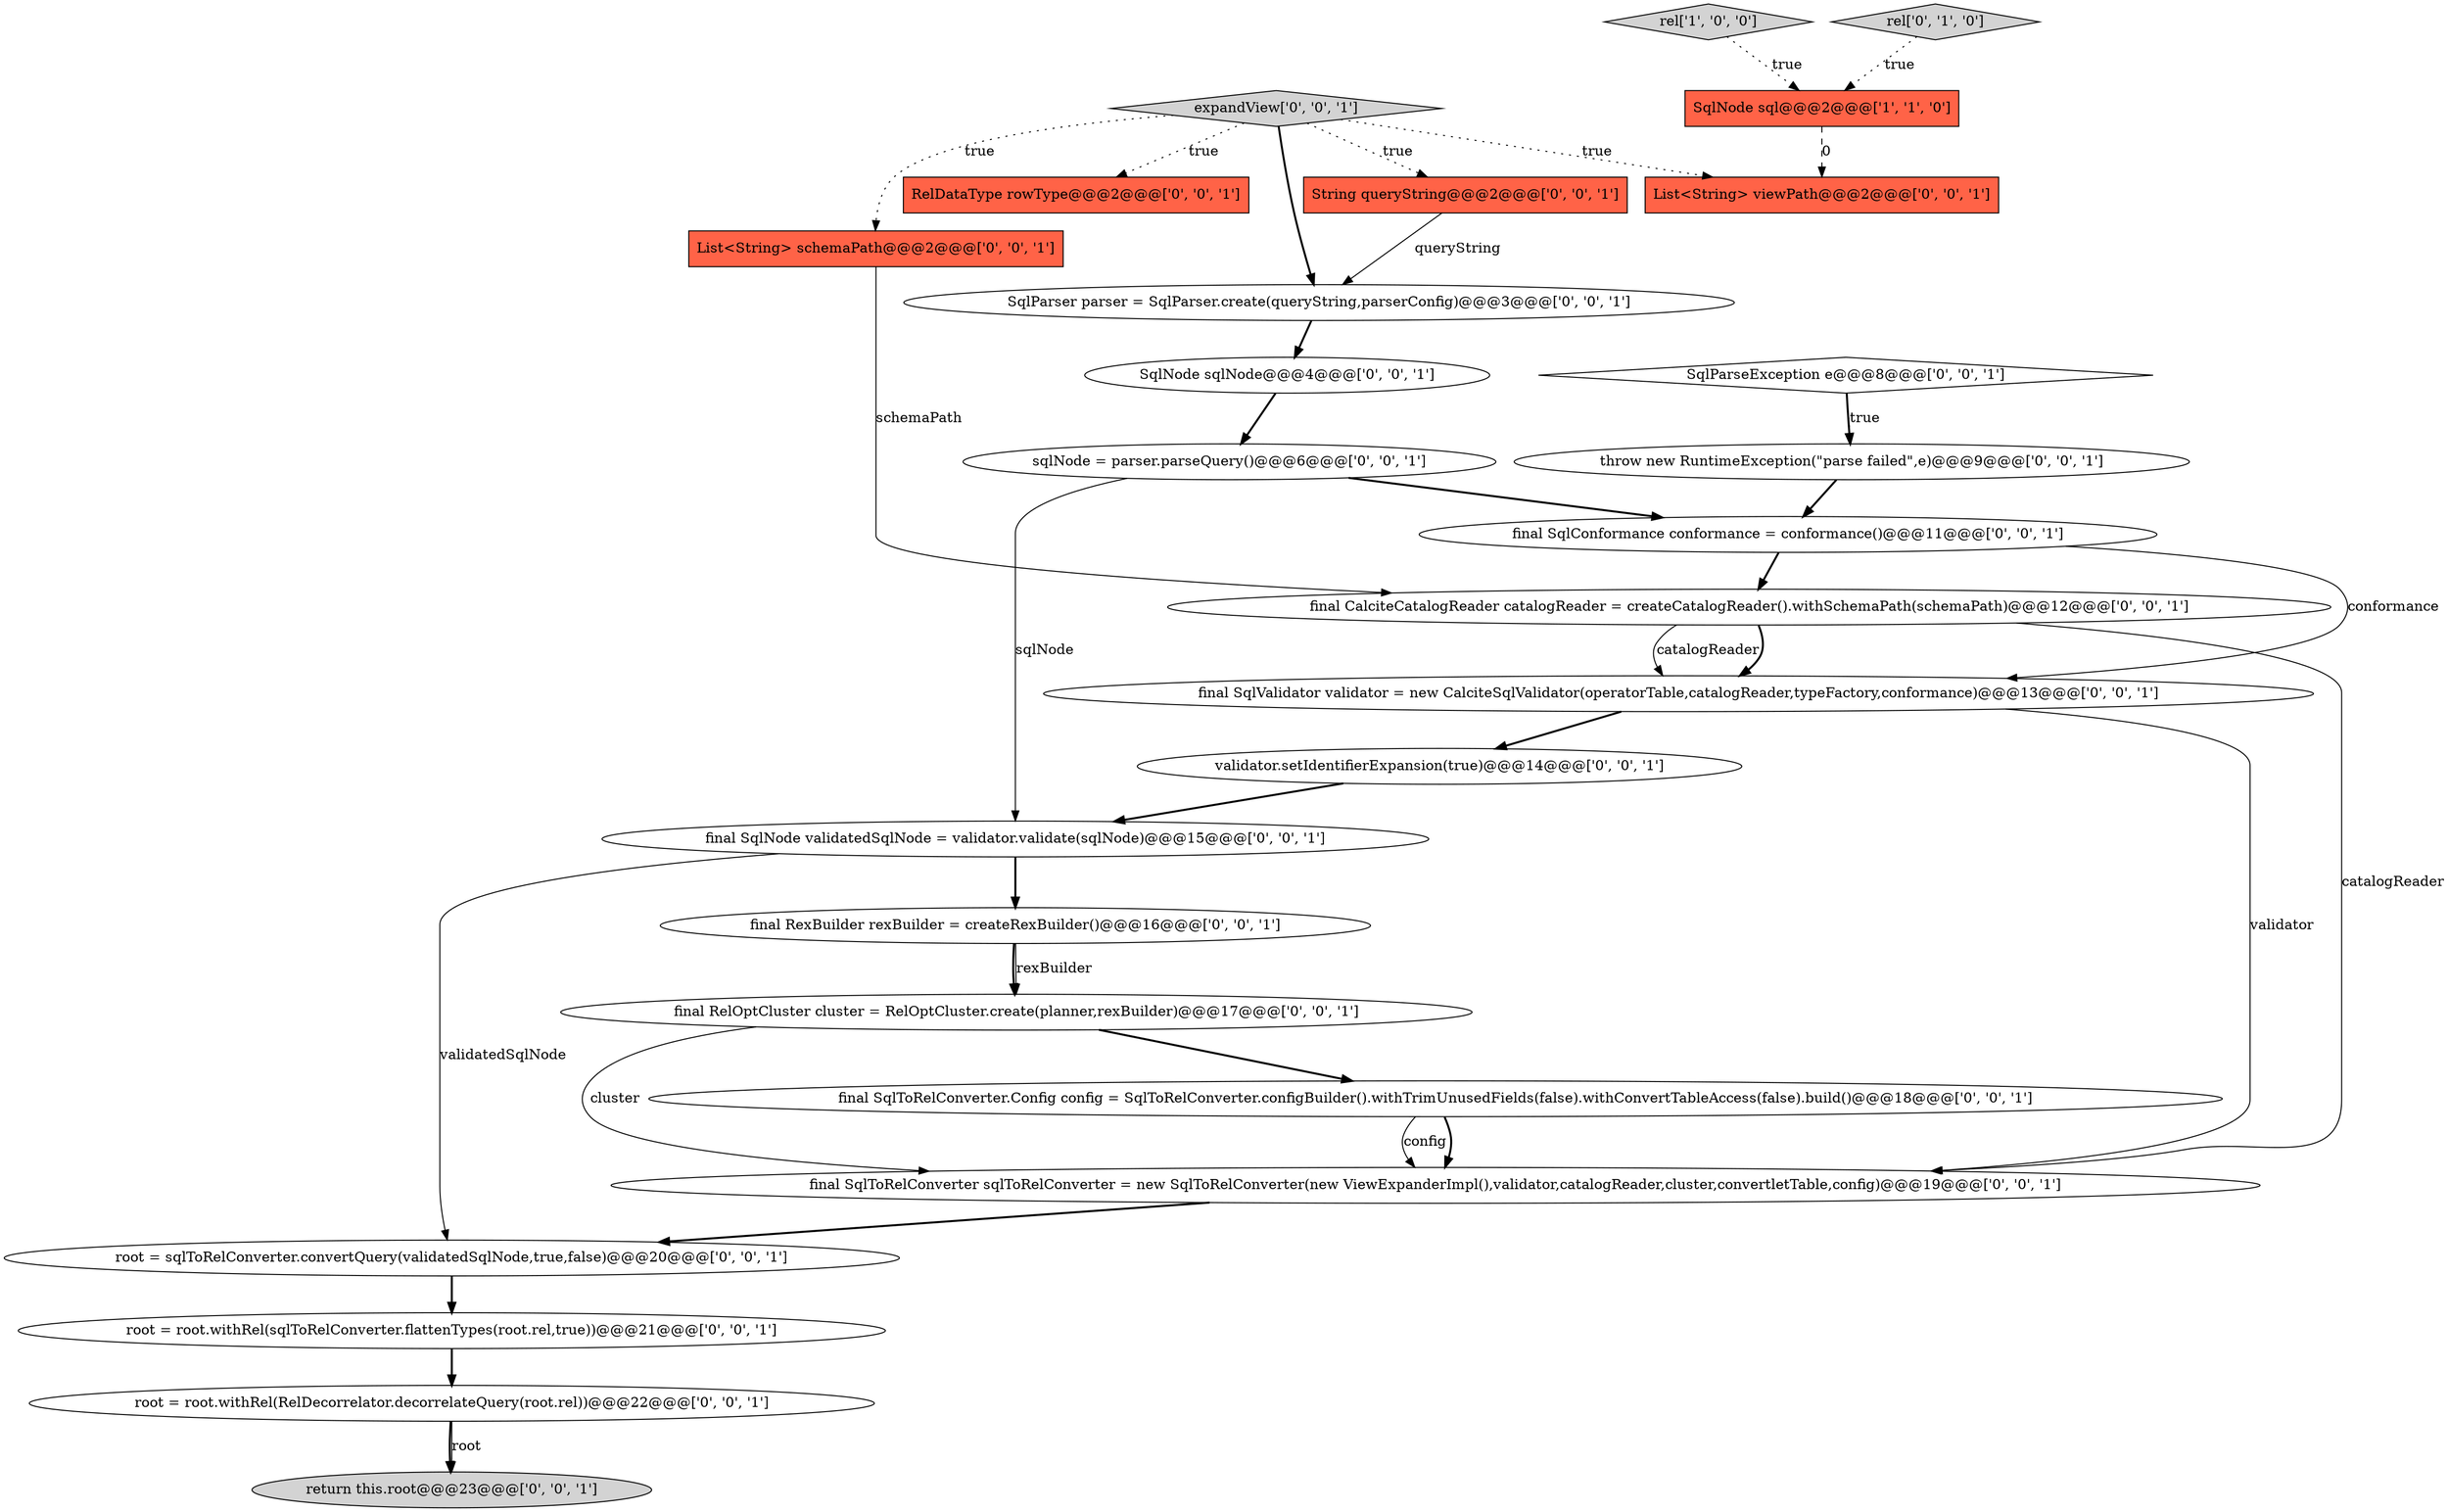 digraph {
5 [style = filled, label = "throw new RuntimeException(\"parse failed\",e)@@@9@@@['0', '0', '1']", fillcolor = white, shape = ellipse image = "AAA0AAABBB3BBB"];
1 [style = filled, label = "SqlNode sql@@@2@@@['1', '1', '0']", fillcolor = tomato, shape = box image = "AAA0AAABBB1BBB"];
15 [style = filled, label = "root = root.withRel(sqlToRelConverter.flattenTypes(root.rel,true))@@@21@@@['0', '0', '1']", fillcolor = white, shape = ellipse image = "AAA0AAABBB3BBB"];
16 [style = filled, label = "List<String> viewPath@@@2@@@['0', '0', '1']", fillcolor = tomato, shape = box image = "AAA0AAABBB3BBB"];
24 [style = filled, label = "SqlParseException e@@@8@@@['0', '0', '1']", fillcolor = white, shape = diamond image = "AAA0AAABBB3BBB"];
10 [style = filled, label = "final SqlConformance conformance = conformance()@@@11@@@['0', '0', '1']", fillcolor = white, shape = ellipse image = "AAA0AAABBB3BBB"];
8 [style = filled, label = "validator.setIdentifierExpansion(true)@@@14@@@['0', '0', '1']", fillcolor = white, shape = ellipse image = "AAA0AAABBB3BBB"];
14 [style = filled, label = "RelDataType rowType@@@2@@@['0', '0', '1']", fillcolor = tomato, shape = box image = "AAA0AAABBB3BBB"];
23 [style = filled, label = "sqlNode = parser.parseQuery()@@@6@@@['0', '0', '1']", fillcolor = white, shape = ellipse image = "AAA0AAABBB3BBB"];
20 [style = filled, label = "final SqlNode validatedSqlNode = validator.validate(sqlNode)@@@15@@@['0', '0', '1']", fillcolor = white, shape = ellipse image = "AAA0AAABBB3BBB"];
18 [style = filled, label = "return this.root@@@23@@@['0', '0', '1']", fillcolor = lightgray, shape = ellipse image = "AAA0AAABBB3BBB"];
25 [style = filled, label = "final RelOptCluster cluster = RelOptCluster.create(planner,rexBuilder)@@@17@@@['0', '0', '1']", fillcolor = white, shape = ellipse image = "AAA0AAABBB3BBB"];
0 [style = filled, label = "rel['1', '0', '0']", fillcolor = lightgray, shape = diamond image = "AAA0AAABBB1BBB"];
2 [style = filled, label = "rel['0', '1', '0']", fillcolor = lightgray, shape = diamond image = "AAA0AAABBB2BBB"];
19 [style = filled, label = "SqlParser parser = SqlParser.create(queryString,parserConfig)@@@3@@@['0', '0', '1']", fillcolor = white, shape = ellipse image = "AAA0AAABBB3BBB"];
13 [style = filled, label = "final CalciteCatalogReader catalogReader = createCatalogReader().withSchemaPath(schemaPath)@@@12@@@['0', '0', '1']", fillcolor = white, shape = ellipse image = "AAA0AAABBB3BBB"];
22 [style = filled, label = "root = sqlToRelConverter.convertQuery(validatedSqlNode,true,false)@@@20@@@['0', '0', '1']", fillcolor = white, shape = ellipse image = "AAA0AAABBB3BBB"];
12 [style = filled, label = "final SqlToRelConverter sqlToRelConverter = new SqlToRelConverter(new ViewExpanderImpl(),validator,catalogReader,cluster,convertletTable,config)@@@19@@@['0', '0', '1']", fillcolor = white, shape = ellipse image = "AAA0AAABBB3BBB"];
4 [style = filled, label = "List<String> schemaPath@@@2@@@['0', '0', '1']", fillcolor = tomato, shape = box image = "AAA0AAABBB3BBB"];
17 [style = filled, label = "final SqlValidator validator = new CalciteSqlValidator(operatorTable,catalogReader,typeFactory,conformance)@@@13@@@['0', '0', '1']", fillcolor = white, shape = ellipse image = "AAA0AAABBB3BBB"];
6 [style = filled, label = "expandView['0', '0', '1']", fillcolor = lightgray, shape = diamond image = "AAA0AAABBB3BBB"];
21 [style = filled, label = "final SqlToRelConverter.Config config = SqlToRelConverter.configBuilder().withTrimUnusedFields(false).withConvertTableAccess(false).build()@@@18@@@['0', '0', '1']", fillcolor = white, shape = ellipse image = "AAA0AAABBB3BBB"];
7 [style = filled, label = "SqlNode sqlNode@@@4@@@['0', '0', '1']", fillcolor = white, shape = ellipse image = "AAA0AAABBB3BBB"];
11 [style = filled, label = "root = root.withRel(RelDecorrelator.decorrelateQuery(root.rel))@@@22@@@['0', '0', '1']", fillcolor = white, shape = ellipse image = "AAA0AAABBB3BBB"];
9 [style = filled, label = "String queryString@@@2@@@['0', '0', '1']", fillcolor = tomato, shape = box image = "AAA0AAABBB3BBB"];
3 [style = filled, label = "final RexBuilder rexBuilder = createRexBuilder()@@@16@@@['0', '0', '1']", fillcolor = white, shape = ellipse image = "AAA0AAABBB3BBB"];
17->8 [style = bold, label=""];
5->10 [style = bold, label=""];
3->25 [style = solid, label="rexBuilder"];
22->15 [style = bold, label=""];
3->25 [style = bold, label=""];
12->22 [style = bold, label=""];
20->22 [style = solid, label="validatedSqlNode"];
13->17 [style = solid, label="catalogReader"];
20->3 [style = bold, label=""];
6->19 [style = bold, label=""];
4->13 [style = solid, label="schemaPath"];
9->19 [style = solid, label="queryString"];
11->18 [style = bold, label=""];
24->5 [style = bold, label=""];
21->12 [style = bold, label=""];
13->17 [style = bold, label=""];
6->14 [style = dotted, label="true"];
23->20 [style = solid, label="sqlNode"];
8->20 [style = bold, label=""];
15->11 [style = bold, label=""];
6->4 [style = dotted, label="true"];
13->12 [style = solid, label="catalogReader"];
6->9 [style = dotted, label="true"];
10->13 [style = bold, label=""];
2->1 [style = dotted, label="true"];
1->16 [style = dashed, label="0"];
25->12 [style = solid, label="cluster"];
7->23 [style = bold, label=""];
21->12 [style = solid, label="config"];
23->10 [style = bold, label=""];
10->17 [style = solid, label="conformance"];
17->12 [style = solid, label="validator"];
19->7 [style = bold, label=""];
24->5 [style = dotted, label="true"];
6->16 [style = dotted, label="true"];
25->21 [style = bold, label=""];
0->1 [style = dotted, label="true"];
11->18 [style = solid, label="root"];
}
